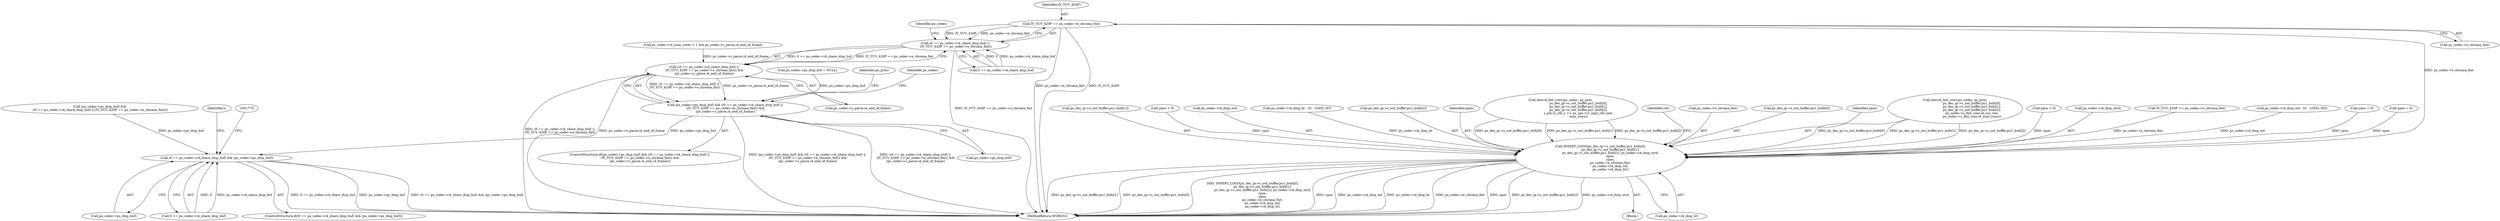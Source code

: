 digraph "0_Android_87fb7909c49e6a4510ba86ace1ffc83459c7e1b9@pointer" {
"1001587" [label="(Call,IV_YUV_420P == ps_codec->e_chroma_fmt)"];
"1001581" [label="(Call,(0 == ps_codec->i4_share_disp_buf) ||\n (IV_YUV_420P == ps_codec->e_chroma_fmt))"];
"1001580" [label="(Call,((0 == ps_codec->i4_share_disp_buf) ||\n (IV_YUV_420P == ps_codec->e_chroma_fmt)) &&\n (ps_codec->s_parse.i4_end_of_frame))"];
"1001576" [label="(Call,(ps_codec->ps_disp_buf) && ((0 == ps_codec->i4_share_disp_buf) ||\n (IV_YUV_420P == ps_codec->e_chroma_fmt)) &&\n (ps_codec->s_parse.i4_end_of_frame))"];
"1001759" [label="(Call,(0 == ps_codec->i4_share_disp_buf) && (ps_codec->ps_disp_buf))"];
"1001880" [label="(Call,INSERT_LOGO(ps_dec_ip->s_out_buffer.pu1_bufs[0],\n                    ps_dec_ip->s_out_buffer.pu1_bufs[1],\n                    ps_dec_ip->s_out_buffer.pu1_bufs[2], ps_codec->i4_disp_strd,\n                    xpos,\n                    ypos,\n                    ps_codec->e_chroma_fmt,\n                    ps_codec->i4_disp_wd,\n                    ps_codec->i4_disp_ht))"];
"1001297" [label="(Call,(ps_codec->ps_disp_buf) &&\n ((0 == ps_codec->i4_share_disp_buf) || (IV_YUV_420P == ps_codec->e_chroma_fmt)))"];
"1001888" [label="(Call,ps_dec_ip->s_out_buffer.pu1_bufs[1])"];
"1001867" [label="(Call,ypos < 0)"];
"1001910" [label="(Call,ps_codec->i4_disp_wd)"];
"1001859" [label="(Call,ps_codec->i4_disp_ht - 32 - LOGO_HT)"];
"1001581" [label="(Call,(0 == ps_codec->i4_share_disp_buf) ||\n (IV_YUV_420P == ps_codec->e_chroma_fmt))"];
"1001895" [label="(Call,ps_dec_ip->s_out_buffer.pu1_bufs[2])"];
"1001594" [label="(Identifier,ps_codec)"];
"1001577" [label="(Call,ps_codec->ps_disp_buf)"];
"1001905" [label="(Identifier,xpos)"];
"1001542" [label="(Call,ihevcd_fmt_conv(ps_codec, ps_proc,\n                                    ps_dec_ip->s_out_buffer.pu1_bufs[0],\n                                    ps_dec_ip->s_out_buffer.pu1_bufs[1],\n                                    ps_dec_ip->s_out_buffer.pu1_bufs[2],\n                                    s_job.i2_ctb_y << ps_sps->i1_log2_ctb_size,\n                                    num_rows))"];
"1001592" [label="(Call,ps_codec->s_parse.i4_end_of_frame)"];
"1001780" [label="(Identifier,i)"];
"1001765" [label="(Call,ps_codec->ps_disp_buf)"];
"1000780" [label="(Call,ps_codec->ps_disp_buf = NULL)"];
"1001845" [label="(Block,)"];
"1001582" [label="(Call,0 == ps_codec->i4_share_disp_buf)"];
"1001759" [label="(Call,(0 == ps_codec->i4_share_disp_buf) && (ps_codec->ps_disp_buf))"];
"1001918" [label="(MethodReturn,WORD32)"];
"1001588" [label="(Identifier,IV_YUV_420P)"];
"1001917" [label="(Identifier,ret)"];
"1001913" [label="(Call,ps_codec->i4_disp_ht)"];
"1001907" [label="(Call,ps_codec->e_chroma_fmt)"];
"1001580" [label="(Call,((0 == ps_codec->i4_share_disp_buf) ||\n (IV_YUV_420P == ps_codec->e_chroma_fmt)) &&\n (ps_codec->s_parse.i4_end_of_frame))"];
"1001880" [label="(Call,INSERT_LOGO(ps_dec_ip->s_out_buffer.pu1_bufs[0],\n                    ps_dec_ip->s_out_buffer.pu1_bufs[1],\n                    ps_dec_ip->s_out_buffer.pu1_bufs[2], ps_codec->i4_disp_strd,\n                    xpos,\n                    ypos,\n                    ps_codec->e_chroma_fmt,\n                    ps_codec->i4_disp_wd,\n                    ps_codec->i4_disp_ht))"];
"1001271" [label="(Call,ps_codec->i4_num_cores > 1 && ps_codec->s_parse.i4_end_of_frame)"];
"1001587" [label="(Call,IV_YUV_420P == ps_codec->e_chroma_fmt)"];
"1001881" [label="(Call,ps_dec_ip->s_out_buffer.pu1_bufs[0])"];
"1001906" [label="(Identifier,ypos)"];
"1001589" [label="(Call,ps_codec->e_chroma_fmt)"];
"1001760" [label="(Call,0 == ps_codec->i4_share_disp_buf)"];
"1001649" [label="(Call,ihevcd_fmt_conv(ps_codec, ps_proc,\n                                  ps_dec_ip->s_out_buffer.pu1_bufs[0],\n                                  ps_dec_ip->s_out_buffer.pu1_bufs[1],\n                                  ps_dec_ip->s_out_buffer.pu1_bufs[2],\n                                  ps_codec->s_fmt_conv.i4_cur_row,\n                                  ps_codec->s_fmt_conv.i4_num_rows))"];
"1001758" [label="(ControlStructure,if((0 == ps_codec->i4_share_disp_buf) && (ps_codec->ps_disp_buf)))"];
"1001575" [label="(ControlStructure,if((ps_codec->ps_disp_buf) && ((0 == ps_codec->i4_share_disp_buf) ||\n (IV_YUV_420P == ps_codec->e_chroma_fmt)) &&\n (ps_codec->s_parse.i4_end_of_frame)))"];
"1001600" [label="(Identifier,ps_proc)"];
"1001576" [label="(Call,(ps_codec->ps_disp_buf) && ((0 == ps_codec->i4_share_disp_buf) ||\n (IV_YUV_420P == ps_codec->e_chroma_fmt)) &&\n (ps_codec->s_parse.i4_end_of_frame))"];
"1001695" [label="(Identifier,ps_codec)"];
"1001874" [label="(Call,xpos < 0)"];
"1001902" [label="(Call,ps_codec->i4_disp_strd)"];
"1001307" [label="(Call,IV_YUV_420P == ps_codec->e_chroma_fmt)"];
"1001849" [label="(Call,ps_codec->i4_disp_wd - 32 - LOGO_WD)"];
"1001870" [label="(Call,ypos = 0)"];
"1001877" [label="(Call,xpos = 0)"];
"1001587" -> "1001581"  [label="AST: "];
"1001587" -> "1001589"  [label="CFG: "];
"1001588" -> "1001587"  [label="AST: "];
"1001589" -> "1001587"  [label="AST: "];
"1001581" -> "1001587"  [label="CFG: "];
"1001587" -> "1001918"  [label="DDG: ps_codec->e_chroma_fmt"];
"1001587" -> "1001918"  [label="DDG: IV_YUV_420P"];
"1001587" -> "1001581"  [label="DDG: IV_YUV_420P"];
"1001587" -> "1001581"  [label="DDG: ps_codec->e_chroma_fmt"];
"1001587" -> "1001880"  [label="DDG: ps_codec->e_chroma_fmt"];
"1001581" -> "1001580"  [label="AST: "];
"1001581" -> "1001582"  [label="CFG: "];
"1001582" -> "1001581"  [label="AST: "];
"1001594" -> "1001581"  [label="CFG: "];
"1001580" -> "1001581"  [label="CFG: "];
"1001581" -> "1001918"  [label="DDG: IV_YUV_420P == ps_codec->e_chroma_fmt"];
"1001581" -> "1001580"  [label="DDG: 0 == ps_codec->i4_share_disp_buf"];
"1001581" -> "1001580"  [label="DDG: IV_YUV_420P == ps_codec->e_chroma_fmt"];
"1001582" -> "1001581"  [label="DDG: 0"];
"1001582" -> "1001581"  [label="DDG: ps_codec->i4_share_disp_buf"];
"1001580" -> "1001576"  [label="AST: "];
"1001580" -> "1001592"  [label="CFG: "];
"1001592" -> "1001580"  [label="AST: "];
"1001576" -> "1001580"  [label="CFG: "];
"1001580" -> "1001918"  [label="DDG: (0 == ps_codec->i4_share_disp_buf) ||\n (IV_YUV_420P == ps_codec->e_chroma_fmt)"];
"1001580" -> "1001918"  [label="DDG: ps_codec->s_parse.i4_end_of_frame"];
"1001580" -> "1001576"  [label="DDG: (0 == ps_codec->i4_share_disp_buf) ||\n (IV_YUV_420P == ps_codec->e_chroma_fmt)"];
"1001580" -> "1001576"  [label="DDG: ps_codec->s_parse.i4_end_of_frame"];
"1001271" -> "1001580"  [label="DDG: ps_codec->s_parse.i4_end_of_frame"];
"1001576" -> "1001575"  [label="AST: "];
"1001576" -> "1001577"  [label="CFG: "];
"1001577" -> "1001576"  [label="AST: "];
"1001600" -> "1001576"  [label="CFG: "];
"1001695" -> "1001576"  [label="CFG: "];
"1001576" -> "1001918"  [label="DDG: ((0 == ps_codec->i4_share_disp_buf) ||\n (IV_YUV_420P == ps_codec->e_chroma_fmt)) &&\n (ps_codec->s_parse.i4_end_of_frame)"];
"1001576" -> "1001918"  [label="DDG: (ps_codec->ps_disp_buf) && ((0 == ps_codec->i4_share_disp_buf) ||\n (IV_YUV_420P == ps_codec->e_chroma_fmt)) &&\n (ps_codec->s_parse.i4_end_of_frame)"];
"1000780" -> "1001576"  [label="DDG: ps_codec->ps_disp_buf"];
"1001576" -> "1001759"  [label="DDG: ps_codec->ps_disp_buf"];
"1001759" -> "1001758"  [label="AST: "];
"1001759" -> "1001760"  [label="CFG: "];
"1001759" -> "1001765"  [label="CFG: "];
"1001760" -> "1001759"  [label="AST: "];
"1001765" -> "1001759"  [label="AST: "];
"1001770" -> "1001759"  [label="CFG: "];
"1001780" -> "1001759"  [label="CFG: "];
"1001759" -> "1001918"  [label="DDG: (0 == ps_codec->i4_share_disp_buf) && (ps_codec->ps_disp_buf)"];
"1001759" -> "1001918"  [label="DDG: 0 == ps_codec->i4_share_disp_buf"];
"1001759" -> "1001918"  [label="DDG: ps_codec->ps_disp_buf"];
"1001760" -> "1001759"  [label="DDG: 0"];
"1001760" -> "1001759"  [label="DDG: ps_codec->i4_share_disp_buf"];
"1001297" -> "1001759"  [label="DDG: ps_codec->ps_disp_buf"];
"1001880" -> "1001845"  [label="AST: "];
"1001880" -> "1001913"  [label="CFG: "];
"1001881" -> "1001880"  [label="AST: "];
"1001888" -> "1001880"  [label="AST: "];
"1001895" -> "1001880"  [label="AST: "];
"1001902" -> "1001880"  [label="AST: "];
"1001905" -> "1001880"  [label="AST: "];
"1001906" -> "1001880"  [label="AST: "];
"1001907" -> "1001880"  [label="AST: "];
"1001910" -> "1001880"  [label="AST: "];
"1001913" -> "1001880"  [label="AST: "];
"1001917" -> "1001880"  [label="CFG: "];
"1001880" -> "1001918"  [label="DDG: ps_codec->e_chroma_fmt"];
"1001880" -> "1001918"  [label="DDG: xpos"];
"1001880" -> "1001918"  [label="DDG: ps_dec_ip->s_out_buffer.pu1_bufs[2]"];
"1001880" -> "1001918"  [label="DDG: ps_codec->i4_disp_strd"];
"1001880" -> "1001918"  [label="DDG: ps_dec_ip->s_out_buffer.pu1_bufs[1]"];
"1001880" -> "1001918"  [label="DDG: ps_dec_ip->s_out_buffer.pu1_bufs[0]"];
"1001880" -> "1001918"  [label="DDG: INSERT_LOGO(ps_dec_ip->s_out_buffer.pu1_bufs[0],\n                    ps_dec_ip->s_out_buffer.pu1_bufs[1],\n                    ps_dec_ip->s_out_buffer.pu1_bufs[2], ps_codec->i4_disp_strd,\n                    xpos,\n                    ypos,\n                    ps_codec->e_chroma_fmt,\n                    ps_codec->i4_disp_wd,\n                    ps_codec->i4_disp_ht)"];
"1001880" -> "1001918"  [label="DDG: ypos"];
"1001880" -> "1001918"  [label="DDG: ps_codec->i4_disp_wd"];
"1001880" -> "1001918"  [label="DDG: ps_codec->i4_disp_ht"];
"1001542" -> "1001880"  [label="DDG: ps_dec_ip->s_out_buffer.pu1_bufs[0]"];
"1001542" -> "1001880"  [label="DDG: ps_dec_ip->s_out_buffer.pu1_bufs[1]"];
"1001542" -> "1001880"  [label="DDG: ps_dec_ip->s_out_buffer.pu1_bufs[2]"];
"1001649" -> "1001880"  [label="DDG: ps_dec_ip->s_out_buffer.pu1_bufs[0]"];
"1001649" -> "1001880"  [label="DDG: ps_dec_ip->s_out_buffer.pu1_bufs[1]"];
"1001649" -> "1001880"  [label="DDG: ps_dec_ip->s_out_buffer.pu1_bufs[2]"];
"1001877" -> "1001880"  [label="DDG: xpos"];
"1001874" -> "1001880"  [label="DDG: xpos"];
"1001870" -> "1001880"  [label="DDG: ypos"];
"1001867" -> "1001880"  [label="DDG: ypos"];
"1001307" -> "1001880"  [label="DDG: ps_codec->e_chroma_fmt"];
"1001849" -> "1001880"  [label="DDG: ps_codec->i4_disp_wd"];
"1001859" -> "1001880"  [label="DDG: ps_codec->i4_disp_ht"];
}
